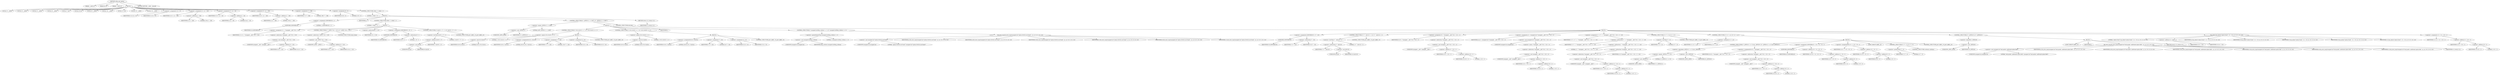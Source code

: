 digraph udhcp_get_option {  
"1000112" [label = "(METHOD,udhcp_get_option)" ]
"1000113" [label = "(PARAM,__int64 a1)" ]
"1000114" [label = "(PARAM,int a2)" ]
"1000115" [label = "(PARAM,__int64 a3)" ]
"1000116" [label = "(BLOCK,,)" ]
"1000117" [label = "(LOCAL,v3: __int64)" ]
"1000118" [label = "(LOCAL,v4: __int64)" ]
"1000119" [label = "(LOCAL,v5: __int64)" ]
"1000120" [label = "(LOCAL,v6: __int64)" ]
"1000121" [label = "(LOCAL,v7: int)" ]
"1000122" [label = "(LOCAL,v8: int)" ]
"1000123" [label = "(LOCAL,v9: __int64)" ]
"1000124" [label = "(LOCAL,v10: __int64)" ]
"1000125" [label = "(LOCAL,v11: int)" ]
"1000126" [label = "(LOCAL,v12: __int64)" ]
"1000127" [label = "(LOCAL,v14: __int64)" ]
"1000128" [label = "(<operator>.assignment,v14 = v3)" ]
"1000129" [label = "(IDENTIFIER,v14,v14 = v3)" ]
"1000130" [label = "(IDENTIFIER,v3,v14 = v3)" ]
"1000131" [label = "(<operator>.assignment,v4 = a1 + 240)" ]
"1000132" [label = "(IDENTIFIER,v4,v4 = a1 + 240)" ]
"1000133" [label = "(<operator>.addition,a1 + 240)" ]
"1000134" [label = "(IDENTIFIER,a1,a1 + 240)" ]
"1000135" [label = "(LITERAL,240,a1 + 240)" ]
"1000136" [label = "(<operator>.assignment,v5 = a1 + 44)" ]
"1000137" [label = "(IDENTIFIER,v5,v5 = a1 + 44)" ]
"1000138" [label = "(<operator>.addition,a1 + 44)" ]
"1000139" [label = "(IDENTIFIER,a1,a1 + 44)" ]
"1000140" [label = "(LITERAL,44,a1 + 44)" ]
"1000141" [label = "(<operator>.assignment,v6 = a1 + 108)" ]
"1000142" [label = "(IDENTIFIER,v6,v6 = a1 + 108)" ]
"1000143" [label = "(<operator>.addition,a1 + 108)" ]
"1000144" [label = "(IDENTIFIER,a1,a1 + 108)" ]
"1000145" [label = "(LITERAL,108,a1 + 108)" ]
"1000146" [label = "(<operator>.assignment,v7 = 388)" ]
"1000147" [label = "(IDENTIFIER,v7,v7 = 388)" ]
"1000148" [label = "(LITERAL,388,v7 = 388)" ]
"1000149" [label = "(<operator>.assignment,v8 = 0)" ]
"1000150" [label = "(IDENTIFIER,v8,v8 = 0)" ]
"1000151" [label = "(LITERAL,0,v8 = 0)" ]
"1000152" [label = "(CONTROL_STRUCTURE,while ( 2 ),while ( 2 ))" ]
"1000153" [label = "(LITERAL,2,while ( 2 ))" ]
"1000154" [label = "(BLOCK,,)" ]
"1000155" [label = "(<operator>.assignment,LODWORD(v9) = 1)" ]
"1000156" [label = "(LODWORD,LODWORD(v9))" ]
"1000157" [label = "(IDENTIFIER,v9,LODWORD(v9))" ]
"1000158" [label = "(LITERAL,1,LODWORD(v9) = 1)" ]
"1000159" [label = "(IDENTIFIER,L,)" ]
"1000160" [label = "(CONTROL_STRUCTURE,while ( 1 ),while ( 1 ))" ]
"1000161" [label = "(LITERAL,1,while ( 1 ))" ]
"1000162" [label = "(BLOCK,,)" ]
"1000163" [label = "(<operator>.assignment,v11 = *(unsigned __int8 *)(v4 + v10))" ]
"1000164" [label = "(IDENTIFIER,v11,v11 = *(unsigned __int8 *)(v4 + v10))" ]
"1000165" [label = "(<operator>.indirection,*(unsigned __int8 *)(v4 + v10))" ]
"1000166" [label = "(<operator>.cast,(unsigned __int8 *)(v4 + v10))" ]
"1000167" [label = "(UNKNOWN,unsigned __int8 *,unsigned __int8 *)" ]
"1000168" [label = "(<operator>.addition,v4 + v10)" ]
"1000169" [label = "(IDENTIFIER,v4,v4 + v10)" ]
"1000170" [label = "(IDENTIFIER,v10,v4 + v10)" ]
"1000171" [label = "(CONTROL_STRUCTURE,if ( *(_BYTE *)(v4 + v10) ),if ( *(_BYTE *)(v4 + v10) ))" ]
"1000172" [label = "(<operator>.indirection,*(_BYTE *)(v4 + v10))" ]
"1000173" [label = "(<operator>.cast,(_BYTE *)(v4 + v10))" ]
"1000174" [label = "(UNKNOWN,_BYTE *,_BYTE *)" ]
"1000175" [label = "(<operator>.addition,v4 + v10)" ]
"1000176" [label = "(IDENTIFIER,v4,v4 + v10)" ]
"1000177" [label = "(IDENTIFIER,v10,v4 + v10)" ]
"1000178" [label = "(CONTROL_STRUCTURE,break;,break;)" ]
"1000179" [label = "(<operator>.preIncrement,++v10)" ]
"1000180" [label = "(IDENTIFIER,v10,++v10)" ]
"1000181" [label = "(<operator>.assignment,LODWORD(v9) = v9 - 1)" ]
"1000182" [label = "(LODWORD,LODWORD(v9))" ]
"1000183" [label = "(IDENTIFIER,v9,LODWORD(v9))" ]
"1000184" [label = "(<operator>.subtraction,v9 - 1)" ]
"1000185" [label = "(IDENTIFIER,v9,v9 - 1)" ]
"1000186" [label = "(LITERAL,1,v9 - 1)" ]
"1000187" [label = "(CONTROL_STRUCTURE,if ( (int)v9 + v7 < 2 ),if ( (int)v9 + v7 < 2 ))" ]
"1000188" [label = "(<operator>.lessThan,(int)v9 + v7 < 2)" ]
"1000189" [label = "(<operator>.addition,(int)v9 + v7)" ]
"1000190" [label = "(<operator>.cast,(int)v9)" ]
"1000191" [label = "(UNKNOWN,int,int)" ]
"1000192" [label = "(IDENTIFIER,v9,(int)v9)" ]
"1000193" [label = "(IDENTIFIER,v7,(int)v9 + v7)" ]
"1000194" [label = "(LITERAL,2,(int)v9 + v7 < 2)" ]
"1000195" [label = "(CONTROL_STRUCTURE,goto LABEL_19;,goto LABEL_19;)" ]
"1000196" [label = "(CONTROL_STRUCTURE,if ( (_BYTE)v11 == 0xFF ),if ( (_BYTE)v11 == 0xFF ))" ]
"1000197" [label = "(<operator>.equals,(_BYTE)v11 == 0xFF)" ]
"1000198" [label = "(<operator>.cast,(_BYTE)v11)" ]
"1000199" [label = "(UNKNOWN,_BYTE,_BYTE)" ]
"1000200" [label = "(IDENTIFIER,v11,(_BYTE)v11)" ]
"1000201" [label = "(LITERAL,0xFF,(_BYTE)v11 == 0xFF)" ]
"1000202" [label = "(BLOCK,,)" ]
"1000203" [label = "(CONTROL_STRUCTURE,if ( (v8 & 0x101) == 1 ),if ( (v8 & 0x101) == 1 ))" ]
"1000204" [label = "(<operator>.equals,(v8 & 0x101) == 1)" ]
"1000205" [label = "(<operator>.and,v8 & 0x101)" ]
"1000206" [label = "(IDENTIFIER,v8,v8 & 0x101)" ]
"1000207" [label = "(LITERAL,0x101,v8 & 0x101)" ]
"1000208" [label = "(LITERAL,1,(v8 & 0x101) == 1)" ]
"1000209" [label = "(BLOCK,,)" ]
"1000210" [label = "(<operators>.assignmentOr,v8 |= 0x101u)" ]
"1000211" [label = "(IDENTIFIER,v8,v8 |= 0x101u)" ]
"1000212" [label = "(LITERAL,0x101u,v8 |= 0x101u)" ]
"1000213" [label = "(<operator>.assignment,v7 = 128)" ]
"1000214" [label = "(IDENTIFIER,v7,v7 = 128)" ]
"1000215" [label = "(LITERAL,128,v7 = 128)" ]
"1000216" [label = "(<operator>.assignment,v4 = v6)" ]
"1000217" [label = "(IDENTIFIER,v4,v4 = v6)" ]
"1000218" [label = "(IDENTIFIER,v6,v4 = v6)" ]
"1000219" [label = "(CONTROL_STRUCTURE,goto LABEL_18;,goto LABEL_18;)" ]
"1000220" [label = "(CONTROL_STRUCTURE,if ( (v8 & 0x202) == 2 ),if ( (v8 & 0x202) == 2 ))" ]
"1000221" [label = "(<operator>.equals,(v8 & 0x202) == 2)" ]
"1000222" [label = "(<operator>.and,v8 & 0x202)" ]
"1000223" [label = "(IDENTIFIER,v8,v8 & 0x202)" ]
"1000224" [label = "(LITERAL,0x202,v8 & 0x202)" ]
"1000225" [label = "(LITERAL,2,(v8 & 0x202) == 2)" ]
"1000226" [label = "(BLOCK,,)" ]
"1000227" [label = "(<operators>.assignmentOr,v8 |= 0x202u)" ]
"1000228" [label = "(IDENTIFIER,v8,v8 |= 0x202u)" ]
"1000229" [label = "(LITERAL,0x202u,v8 |= 0x202u)" ]
"1000230" [label = "(<operator>.assignment,v7 = 64)" ]
"1000231" [label = "(IDENTIFIER,v7,v7 = 64)" ]
"1000232" [label = "(LITERAL,64,v7 = 64)" ]
"1000233" [label = "(<operator>.assignment,v4 = v5)" ]
"1000234" [label = "(IDENTIFIER,v4,v4 = v5)" ]
"1000235" [label = "(IDENTIFIER,v5,v4 = v5)" ]
"1000236" [label = "(CONTROL_STRUCTURE,goto LABEL_18;,goto LABEL_18;)" ]
"1000237" [label = "(IDENTIFIER,L,)" ]
"1000238" [label = "(CONTROL_STRUCTURE,if ( (unsigned int)dhcp_verbose >= 3 ),if ( (unsigned int)dhcp_verbose >= 3 ))" ]
"1000239" [label = "(<operator>.greaterEqualsThan,(unsigned int)dhcp_verbose >= 3)" ]
"1000240" [label = "(<operator>.cast,(unsigned int)dhcp_verbose)" ]
"1000241" [label = "(UNKNOWN,unsigned int,unsigned int)" ]
"1000242" [label = "(IDENTIFIER,dhcp_verbose,(unsigned int)dhcp_verbose)" ]
"1000243" [label = "(LITERAL,3,(unsigned int)dhcp_verbose >= 3)" ]
"1000244" [label = "(bb_error_msg,bb_error_msg((unsigned int)\"option 0x%02x not found\", a2, a3, v9, v5, v6, v14))" ]
"1000245" [label = "(<operator>.cast,(unsigned int)\"option 0x%02x not found\")" ]
"1000246" [label = "(UNKNOWN,unsigned int,unsigned int)" ]
"1000247" [label = "(LITERAL,\"option 0x%02x not found\",(unsigned int)\"option 0x%02x not found\")" ]
"1000248" [label = "(IDENTIFIER,a2,bb_error_msg((unsigned int)\"option 0x%02x not found\", a2, a3, v9, v5, v6, v14))" ]
"1000249" [label = "(IDENTIFIER,a3,bb_error_msg((unsigned int)\"option 0x%02x not found\", a2, a3, v9, v5, v6, v14))" ]
"1000250" [label = "(IDENTIFIER,v9,bb_error_msg((unsigned int)\"option 0x%02x not found\", a2, a3, v9, v5, v6, v14))" ]
"1000251" [label = "(IDENTIFIER,v5,bb_error_msg((unsigned int)\"option 0x%02x not found\", a2, a3, v9, v5, v6, v14))" ]
"1000252" [label = "(IDENTIFIER,v6,bb_error_msg((unsigned int)\"option 0x%02x not found\", a2, a3, v9, v5, v6, v14))" ]
"1000253" [label = "(IDENTIFIER,v14,bb_error_msg((unsigned int)\"option 0x%02x not found\", a2, a3, v9, v5, v6, v14))" ]
"1000254" [label = "(CONTROL_STRUCTURE,else,else)" ]
"1000255" [label = "(BLOCK,,)" ]
"1000256" [label = "(<operator>.assignment,LODWORD(v9) = v7 - v10)" ]
"1000257" [label = "(LODWORD,LODWORD(v9))" ]
"1000258" [label = "(IDENTIFIER,v9,LODWORD(v9))" ]
"1000259" [label = "(<operator>.subtraction,v7 - v10)" ]
"1000260" [label = "(IDENTIFIER,v7,v7 - v10)" ]
"1000261" [label = "(IDENTIFIER,v10,v7 - v10)" ]
"1000262" [label = "(CONTROL_STRUCTURE,if ( v7 - (int)v10 < 2 ),if ( v7 - (int)v10 < 2 ))" ]
"1000263" [label = "(<operator>.lessThan,v7 - (int)v10 < 2)" ]
"1000264" [label = "(<operator>.subtraction,v7 - (int)v10)" ]
"1000265" [label = "(IDENTIFIER,v7,v7 - (int)v10)" ]
"1000266" [label = "(<operator>.cast,(int)v10)" ]
"1000267" [label = "(UNKNOWN,int,int)" ]
"1000268" [label = "(IDENTIFIER,v10,(int)v10)" ]
"1000269" [label = "(LITERAL,2,v7 - (int)v10 < 2)" ]
"1000270" [label = "(CONTROL_STRUCTURE,goto LABEL_19;,goto LABEL_19;)" ]
"1000271" [label = "(<operator>.assignment,v9 = *(unsigned __int8 *)(v4 + v10 + 1))" ]
"1000272" [label = "(IDENTIFIER,v9,v9 = *(unsigned __int8 *)(v4 + v10 + 1))" ]
"1000273" [label = "(<operator>.indirection,*(unsigned __int8 *)(v4 + v10 + 1))" ]
"1000274" [label = "(<operator>.cast,(unsigned __int8 *)(v4 + v10 + 1))" ]
"1000275" [label = "(UNKNOWN,unsigned __int8 *,unsigned __int8 *)" ]
"1000276" [label = "(<operator>.addition,v4 + v10 + 1)" ]
"1000277" [label = "(IDENTIFIER,v4,v4 + v10 + 1)" ]
"1000278" [label = "(<operator>.addition,v10 + 1)" ]
"1000279" [label = "(IDENTIFIER,v10,v10 + 1)" ]
"1000280" [label = "(LITERAL,1,v10 + 1)" ]
"1000281" [label = "(<operator>.assignment,a3 = (unsigned int)-*(unsigned __int8 *)(v4 + v10 + 1))" ]
"1000282" [label = "(IDENTIFIER,a3,a3 = (unsigned int)-*(unsigned __int8 *)(v4 + v10 + 1))" ]
"1000283" [label = "(<operator>.cast,(unsigned int)-*(unsigned __int8 *)(v4 + v10 + 1))" ]
"1000284" [label = "(UNKNOWN,unsigned int,unsigned int)" ]
"1000285" [label = "(<operator>.minus,-*(unsigned __int8 *)(v4 + v10 + 1))" ]
"1000286" [label = "(<operator>.indirection,*(unsigned __int8 *)(v4 + v10 + 1))" ]
"1000287" [label = "(<operator>.cast,(unsigned __int8 *)(v4 + v10 + 1))" ]
"1000288" [label = "(UNKNOWN,unsigned __int8 *,unsigned __int8 *)" ]
"1000289" [label = "(<operator>.addition,v4 + v10 + 1)" ]
"1000290" [label = "(IDENTIFIER,v4,v4 + v10 + 1)" ]
"1000291" [label = "(<operator>.addition,v10 + 1)" ]
"1000292" [label = "(IDENTIFIER,v10,v10 + 1)" ]
"1000293" [label = "(LITERAL,1,v10 + 1)" ]
"1000294" [label = "(<operator>.assignment,v7 = v7 - 2 - *(unsigned __int8 *)(v4 + v10 + 1) - v10)" ]
"1000295" [label = "(IDENTIFIER,v7,v7 = v7 - 2 - *(unsigned __int8 *)(v4 + v10 + 1) - v10)" ]
"1000296" [label = "(<operator>.subtraction,v7 - 2 - *(unsigned __int8 *)(v4 + v10 + 1) - v10)" ]
"1000297" [label = "(IDENTIFIER,v7,v7 - 2 - *(unsigned __int8 *)(v4 + v10 + 1) - v10)" ]
"1000298" [label = "(<operator>.subtraction,2 - *(unsigned __int8 *)(v4 + v10 + 1) - v10)" ]
"1000299" [label = "(LITERAL,2,2 - *(unsigned __int8 *)(v4 + v10 + 1) - v10)" ]
"1000300" [label = "(<operator>.subtraction,*(unsigned __int8 *)(v4 + v10 + 1) - v10)" ]
"1000301" [label = "(<operator>.indirection,*(unsigned __int8 *)(v4 + v10 + 1))" ]
"1000302" [label = "(<operator>.cast,(unsigned __int8 *)(v4 + v10 + 1))" ]
"1000303" [label = "(UNKNOWN,unsigned __int8 *,unsigned __int8 *)" ]
"1000304" [label = "(<operator>.addition,v4 + v10 + 1)" ]
"1000305" [label = "(IDENTIFIER,v4,v4 + v10 + 1)" ]
"1000306" [label = "(<operator>.addition,v10 + 1)" ]
"1000307" [label = "(IDENTIFIER,v10,v10 + 1)" ]
"1000308" [label = "(LITERAL,1,v10 + 1)" ]
"1000309" [label = "(IDENTIFIER,v10,*(unsigned __int8 *)(v4 + v10 + 1) - v10)" ]
"1000310" [label = "(CONTROL_STRUCTURE,if ( v7 < 0 ),if ( v7 < 0 ))" ]
"1000311" [label = "(<operator>.lessThan,v7 < 0)" ]
"1000312" [label = "(IDENTIFIER,v7,v7 < 0)" ]
"1000313" [label = "(LITERAL,0,v7 < 0)" ]
"1000314" [label = "(CONTROL_STRUCTURE,goto LABEL_19;,goto LABEL_19;)" ]
"1000315" [label = "(CONTROL_STRUCTURE,if ( v11 != a2 ),if ( v11 != a2 ))" ]
"1000316" [label = "(<operator>.notEquals,v11 != a2)" ]
"1000317" [label = "(IDENTIFIER,v11,v11 != a2)" ]
"1000318" [label = "(IDENTIFIER,a2,v11 != a2)" ]
"1000319" [label = "(BLOCK,,)" ]
"1000320" [label = "(CONTROL_STRUCTURE,if ( (_BYTE)v11 == 52 && (_BYTE)v9 ),if ( (_BYTE)v11 == 52 && (_BYTE)v9 ))" ]
"1000321" [label = "(<operator>.logicalAnd,(_BYTE)v11 == 52 && (_BYTE)v9)" ]
"1000322" [label = "(<operator>.equals,(_BYTE)v11 == 52)" ]
"1000323" [label = "(<operator>.cast,(_BYTE)v11)" ]
"1000324" [label = "(UNKNOWN,_BYTE,_BYTE)" ]
"1000325" [label = "(IDENTIFIER,v11,(_BYTE)v11)" ]
"1000326" [label = "(LITERAL,52,(_BYTE)v11 == 52)" ]
"1000327" [label = "(<operator>.cast,(_BYTE)v9)" ]
"1000328" [label = "(UNKNOWN,_BYTE,_BYTE)" ]
"1000329" [label = "(IDENTIFIER,v9,(_BYTE)v9)" ]
"1000330" [label = "(<operators>.assignmentOr,v8 |= *(unsigned __int8 *)(v4 + v10 + 2))" ]
"1000331" [label = "(IDENTIFIER,v8,v8 |= *(unsigned __int8 *)(v4 + v10 + 2))" ]
"1000332" [label = "(<operator>.indirection,*(unsigned __int8 *)(v4 + v10 + 2))" ]
"1000333" [label = "(<operator>.cast,(unsigned __int8 *)(v4 + v10 + 2))" ]
"1000334" [label = "(UNKNOWN,unsigned __int8 *,unsigned __int8 *)" ]
"1000335" [label = "(<operator>.addition,v4 + v10 + 2)" ]
"1000336" [label = "(IDENTIFIER,v4,v4 + v10 + 2)" ]
"1000337" [label = "(<operator>.addition,v10 + 2)" ]
"1000338" [label = "(IDENTIFIER,v10,v10 + 2)" ]
"1000339" [label = "(LITERAL,2,v10 + 2)" ]
"1000340" [label = "(<operator>.assignment,LODWORD(a3) = v10 + v4 + v9 + 2)" ]
"1000341" [label = "(LODWORD,LODWORD(a3))" ]
"1000342" [label = "(IDENTIFIER,a3,LODWORD(a3))" ]
"1000343" [label = "(<operator>.addition,v10 + v4 + v9 + 2)" ]
"1000344" [label = "(IDENTIFIER,v10,v10 + v4 + v9 + 2)" ]
"1000345" [label = "(<operator>.addition,v4 + v9 + 2)" ]
"1000346" [label = "(IDENTIFIER,v4,v4 + v9 + 2)" ]
"1000347" [label = "(<operator>.addition,v9 + 2)" ]
"1000348" [label = "(IDENTIFIER,v9,v9 + 2)" ]
"1000349" [label = "(LITERAL,2,v9 + 2)" ]
"1000350" [label = "(<operator>.assignmentPlus,v4 += v10 + v9 + 2)" ]
"1000351" [label = "(IDENTIFIER,v4,v4 += v10 + v9 + 2)" ]
"1000352" [label = "(<operator>.addition,v10 + v9 + 2)" ]
"1000353" [label = "(IDENTIFIER,v10,v10 + v9 + 2)" ]
"1000354" [label = "(<operator>.addition,v9 + 2)" ]
"1000355" [label = "(IDENTIFIER,v9,v9 + 2)" ]
"1000356" [label = "(LITERAL,2,v9 + 2)" ]
"1000357" [label = "(JUMP_TARGET,LABEL_18)" ]
"1000358" [label = "(CONTROL_STRUCTURE,if ( v7 > 0 ),if ( v7 > 0 ))" ]
"1000359" [label = "(<operator>.greaterThan,v7 > 0)" ]
"1000360" [label = "(IDENTIFIER,v7,v7 > 0)" ]
"1000361" [label = "(LITERAL,0,v7 > 0)" ]
"1000362" [label = "(CONTROL_STRUCTURE,continue;,continue;)" ]
"1000363" [label = "(CONTROL_STRUCTURE,goto LABEL_19;,goto LABEL_19;)" ]
"1000364" [label = "(CONTROL_STRUCTURE,if ( !(_BYTE)v9 ),if ( !(_BYTE)v9 ))" ]
"1000365" [label = "(<operator>.logicalNot,!(_BYTE)v9)" ]
"1000366" [label = "(<operator>.cast,(_BYTE)v9)" ]
"1000367" [label = "(UNKNOWN,_BYTE,_BYTE)" ]
"1000368" [label = "(IDENTIFIER,v9,(_BYTE)v9)" ]
"1000369" [label = "(BLOCK,,)" ]
"1000370" [label = "(JUMP_TARGET,LABEL_19)" ]
"1000371" [label = "(IDENTIFIER,L,)" ]
"1000372" [label = "(bb_error_msg,bb_error_msg((unsigned int)\"bad packet, malformed option field\", a2, a3, v9, v5, v6, v14))" ]
"1000373" [label = "(<operator>.cast,(unsigned int)\"bad packet, malformed option field\")" ]
"1000374" [label = "(UNKNOWN,unsigned int,unsigned int)" ]
"1000375" [label = "(LITERAL,\"bad packet, malformed option field\",(unsigned int)\"bad packet, malformed option field\")" ]
"1000376" [label = "(IDENTIFIER,a2,bb_error_msg((unsigned int)\"bad packet, malformed option field\", a2, a3, v9, v5, v6, v14))" ]
"1000377" [label = "(IDENTIFIER,a3,bb_error_msg((unsigned int)\"bad packet, malformed option field\", a2, a3, v9, v5, v6, v14))" ]
"1000378" [label = "(IDENTIFIER,v9,bb_error_msg((unsigned int)\"bad packet, malformed option field\", a2, a3, v9, v5, v6, v14))" ]
"1000379" [label = "(IDENTIFIER,v5,bb_error_msg((unsigned int)\"bad packet, malformed option field\", a2, a3, v9, v5, v6, v14))" ]
"1000380" [label = "(IDENTIFIER,v6,bb_error_msg((unsigned int)\"bad packet, malformed option field\", a2, a3, v9, v5, v6, v14))" ]
"1000381" [label = "(IDENTIFIER,v14,bb_error_msg((unsigned int)\"bad packet, malformed option field\", a2, a3, v9, v5, v6, v14))" ]
"1000382" [label = "(RETURN,return v12;,return v12;)" ]
"1000383" [label = "(IDENTIFIER,v12,return v12;)" ]
"1000384" [label = "(log_option,log_option(\"option found\", v4 + v10, a3, v9, v5, v6, v14))" ]
"1000385" [label = "(LITERAL,\"option found\",log_option(\"option found\", v4 + v10, a3, v9, v5, v6, v14))" ]
"1000386" [label = "(<operator>.addition,v4 + v10)" ]
"1000387" [label = "(IDENTIFIER,v4,v4 + v10)" ]
"1000388" [label = "(IDENTIFIER,v10,v4 + v10)" ]
"1000389" [label = "(IDENTIFIER,a3,log_option(\"option found\", v4 + v10, a3, v9, v5, v6, v14))" ]
"1000390" [label = "(IDENTIFIER,v9,log_option(\"option found\", v4 + v10, a3, v9, v5, v6, v14))" ]
"1000391" [label = "(IDENTIFIER,v5,log_option(\"option found\", v4 + v10, a3, v9, v5, v6, v14))" ]
"1000392" [label = "(IDENTIFIER,v6,log_option(\"option found\", v4 + v10, a3, v9, v5, v6, v14))" ]
"1000393" [label = "(IDENTIFIER,v14,log_option(\"option found\", v4 + v10, a3, v9, v5, v6, v14))" ]
"1000394" [label = "(<operator>.assignment,v12 = v4 + v10 + 2)" ]
"1000395" [label = "(IDENTIFIER,v12,v12 = v4 + v10 + 2)" ]
"1000396" [label = "(<operator>.addition,v4 + v10 + 2)" ]
"1000397" [label = "(IDENTIFIER,v4,v4 + v10 + 2)" ]
"1000398" [label = "(<operator>.addition,v10 + 2)" ]
"1000399" [label = "(IDENTIFIER,v10,v10 + 2)" ]
"1000400" [label = "(LITERAL,2,v10 + 2)" ]
"1000401" [label = "(RETURN,return v12;,return v12;)" ]
"1000402" [label = "(IDENTIFIER,v12,return v12;)" ]
"1000403" [label = "(METHOD_RETURN,__int64 __fastcall)" ]
  "1000112" -> "1000113" 
  "1000112" -> "1000114" 
  "1000112" -> "1000115" 
  "1000112" -> "1000116" 
  "1000112" -> "1000403" 
  "1000116" -> "1000117" 
  "1000116" -> "1000118" 
  "1000116" -> "1000119" 
  "1000116" -> "1000120" 
  "1000116" -> "1000121" 
  "1000116" -> "1000122" 
  "1000116" -> "1000123" 
  "1000116" -> "1000124" 
  "1000116" -> "1000125" 
  "1000116" -> "1000126" 
  "1000116" -> "1000127" 
  "1000116" -> "1000128" 
  "1000116" -> "1000131" 
  "1000116" -> "1000136" 
  "1000116" -> "1000141" 
  "1000116" -> "1000146" 
  "1000116" -> "1000149" 
  "1000116" -> "1000152" 
  "1000128" -> "1000129" 
  "1000128" -> "1000130" 
  "1000131" -> "1000132" 
  "1000131" -> "1000133" 
  "1000133" -> "1000134" 
  "1000133" -> "1000135" 
  "1000136" -> "1000137" 
  "1000136" -> "1000138" 
  "1000138" -> "1000139" 
  "1000138" -> "1000140" 
  "1000141" -> "1000142" 
  "1000141" -> "1000143" 
  "1000143" -> "1000144" 
  "1000143" -> "1000145" 
  "1000146" -> "1000147" 
  "1000146" -> "1000148" 
  "1000149" -> "1000150" 
  "1000149" -> "1000151" 
  "1000152" -> "1000153" 
  "1000152" -> "1000154" 
  "1000154" -> "1000155" 
  "1000154" -> "1000159" 
  "1000154" -> "1000160" 
  "1000154" -> "1000196" 
  "1000154" -> "1000401" 
  "1000155" -> "1000156" 
  "1000155" -> "1000158" 
  "1000156" -> "1000157" 
  "1000160" -> "1000161" 
  "1000160" -> "1000162" 
  "1000162" -> "1000163" 
  "1000162" -> "1000171" 
  "1000162" -> "1000179" 
  "1000162" -> "1000181" 
  "1000162" -> "1000187" 
  "1000163" -> "1000164" 
  "1000163" -> "1000165" 
  "1000165" -> "1000166" 
  "1000166" -> "1000167" 
  "1000166" -> "1000168" 
  "1000168" -> "1000169" 
  "1000168" -> "1000170" 
  "1000171" -> "1000172" 
  "1000171" -> "1000178" 
  "1000172" -> "1000173" 
  "1000173" -> "1000174" 
  "1000173" -> "1000175" 
  "1000175" -> "1000176" 
  "1000175" -> "1000177" 
  "1000179" -> "1000180" 
  "1000181" -> "1000182" 
  "1000181" -> "1000184" 
  "1000182" -> "1000183" 
  "1000184" -> "1000185" 
  "1000184" -> "1000186" 
  "1000187" -> "1000188" 
  "1000187" -> "1000195" 
  "1000188" -> "1000189" 
  "1000188" -> "1000194" 
  "1000189" -> "1000190" 
  "1000189" -> "1000193" 
  "1000190" -> "1000191" 
  "1000190" -> "1000192" 
  "1000196" -> "1000197" 
  "1000196" -> "1000202" 
  "1000196" -> "1000254" 
  "1000197" -> "1000198" 
  "1000197" -> "1000201" 
  "1000198" -> "1000199" 
  "1000198" -> "1000200" 
  "1000202" -> "1000203" 
  "1000202" -> "1000220" 
  "1000202" -> "1000237" 
  "1000202" -> "1000238" 
  "1000203" -> "1000204" 
  "1000203" -> "1000209" 
  "1000204" -> "1000205" 
  "1000204" -> "1000208" 
  "1000205" -> "1000206" 
  "1000205" -> "1000207" 
  "1000209" -> "1000210" 
  "1000209" -> "1000213" 
  "1000209" -> "1000216" 
  "1000209" -> "1000219" 
  "1000210" -> "1000211" 
  "1000210" -> "1000212" 
  "1000213" -> "1000214" 
  "1000213" -> "1000215" 
  "1000216" -> "1000217" 
  "1000216" -> "1000218" 
  "1000220" -> "1000221" 
  "1000220" -> "1000226" 
  "1000221" -> "1000222" 
  "1000221" -> "1000225" 
  "1000222" -> "1000223" 
  "1000222" -> "1000224" 
  "1000226" -> "1000227" 
  "1000226" -> "1000230" 
  "1000226" -> "1000233" 
  "1000226" -> "1000236" 
  "1000227" -> "1000228" 
  "1000227" -> "1000229" 
  "1000230" -> "1000231" 
  "1000230" -> "1000232" 
  "1000233" -> "1000234" 
  "1000233" -> "1000235" 
  "1000238" -> "1000239" 
  "1000238" -> "1000244" 
  "1000239" -> "1000240" 
  "1000239" -> "1000243" 
  "1000240" -> "1000241" 
  "1000240" -> "1000242" 
  "1000244" -> "1000245" 
  "1000244" -> "1000248" 
  "1000244" -> "1000249" 
  "1000244" -> "1000250" 
  "1000244" -> "1000251" 
  "1000244" -> "1000252" 
  "1000244" -> "1000253" 
  "1000245" -> "1000246" 
  "1000245" -> "1000247" 
  "1000254" -> "1000255" 
  "1000255" -> "1000256" 
  "1000255" -> "1000262" 
  "1000255" -> "1000271" 
  "1000255" -> "1000281" 
  "1000255" -> "1000294" 
  "1000255" -> "1000310" 
  "1000255" -> "1000315" 
  "1000255" -> "1000364" 
  "1000255" -> "1000384" 
  "1000255" -> "1000394" 
  "1000256" -> "1000257" 
  "1000256" -> "1000259" 
  "1000257" -> "1000258" 
  "1000259" -> "1000260" 
  "1000259" -> "1000261" 
  "1000262" -> "1000263" 
  "1000262" -> "1000270" 
  "1000263" -> "1000264" 
  "1000263" -> "1000269" 
  "1000264" -> "1000265" 
  "1000264" -> "1000266" 
  "1000266" -> "1000267" 
  "1000266" -> "1000268" 
  "1000271" -> "1000272" 
  "1000271" -> "1000273" 
  "1000273" -> "1000274" 
  "1000274" -> "1000275" 
  "1000274" -> "1000276" 
  "1000276" -> "1000277" 
  "1000276" -> "1000278" 
  "1000278" -> "1000279" 
  "1000278" -> "1000280" 
  "1000281" -> "1000282" 
  "1000281" -> "1000283" 
  "1000283" -> "1000284" 
  "1000283" -> "1000285" 
  "1000285" -> "1000286" 
  "1000286" -> "1000287" 
  "1000287" -> "1000288" 
  "1000287" -> "1000289" 
  "1000289" -> "1000290" 
  "1000289" -> "1000291" 
  "1000291" -> "1000292" 
  "1000291" -> "1000293" 
  "1000294" -> "1000295" 
  "1000294" -> "1000296" 
  "1000296" -> "1000297" 
  "1000296" -> "1000298" 
  "1000298" -> "1000299" 
  "1000298" -> "1000300" 
  "1000300" -> "1000301" 
  "1000300" -> "1000309" 
  "1000301" -> "1000302" 
  "1000302" -> "1000303" 
  "1000302" -> "1000304" 
  "1000304" -> "1000305" 
  "1000304" -> "1000306" 
  "1000306" -> "1000307" 
  "1000306" -> "1000308" 
  "1000310" -> "1000311" 
  "1000310" -> "1000314" 
  "1000311" -> "1000312" 
  "1000311" -> "1000313" 
  "1000315" -> "1000316" 
  "1000315" -> "1000319" 
  "1000316" -> "1000317" 
  "1000316" -> "1000318" 
  "1000319" -> "1000320" 
  "1000319" -> "1000340" 
  "1000319" -> "1000350" 
  "1000319" -> "1000357" 
  "1000319" -> "1000358" 
  "1000319" -> "1000363" 
  "1000320" -> "1000321" 
  "1000320" -> "1000330" 
  "1000321" -> "1000322" 
  "1000321" -> "1000327" 
  "1000322" -> "1000323" 
  "1000322" -> "1000326" 
  "1000323" -> "1000324" 
  "1000323" -> "1000325" 
  "1000327" -> "1000328" 
  "1000327" -> "1000329" 
  "1000330" -> "1000331" 
  "1000330" -> "1000332" 
  "1000332" -> "1000333" 
  "1000333" -> "1000334" 
  "1000333" -> "1000335" 
  "1000335" -> "1000336" 
  "1000335" -> "1000337" 
  "1000337" -> "1000338" 
  "1000337" -> "1000339" 
  "1000340" -> "1000341" 
  "1000340" -> "1000343" 
  "1000341" -> "1000342" 
  "1000343" -> "1000344" 
  "1000343" -> "1000345" 
  "1000345" -> "1000346" 
  "1000345" -> "1000347" 
  "1000347" -> "1000348" 
  "1000347" -> "1000349" 
  "1000350" -> "1000351" 
  "1000350" -> "1000352" 
  "1000352" -> "1000353" 
  "1000352" -> "1000354" 
  "1000354" -> "1000355" 
  "1000354" -> "1000356" 
  "1000358" -> "1000359" 
  "1000358" -> "1000362" 
  "1000359" -> "1000360" 
  "1000359" -> "1000361" 
  "1000364" -> "1000365" 
  "1000364" -> "1000369" 
  "1000365" -> "1000366" 
  "1000366" -> "1000367" 
  "1000366" -> "1000368" 
  "1000369" -> "1000370" 
  "1000369" -> "1000371" 
  "1000369" -> "1000372" 
  "1000369" -> "1000382" 
  "1000372" -> "1000373" 
  "1000372" -> "1000376" 
  "1000372" -> "1000377" 
  "1000372" -> "1000378" 
  "1000372" -> "1000379" 
  "1000372" -> "1000380" 
  "1000372" -> "1000381" 
  "1000373" -> "1000374" 
  "1000373" -> "1000375" 
  "1000382" -> "1000383" 
  "1000384" -> "1000385" 
  "1000384" -> "1000386" 
  "1000384" -> "1000389" 
  "1000384" -> "1000390" 
  "1000384" -> "1000391" 
  "1000384" -> "1000392" 
  "1000384" -> "1000393" 
  "1000386" -> "1000387" 
  "1000386" -> "1000388" 
  "1000394" -> "1000395" 
  "1000394" -> "1000396" 
  "1000396" -> "1000397" 
  "1000396" -> "1000398" 
  "1000398" -> "1000399" 
  "1000398" -> "1000400" 
  "1000401" -> "1000402" 
}
